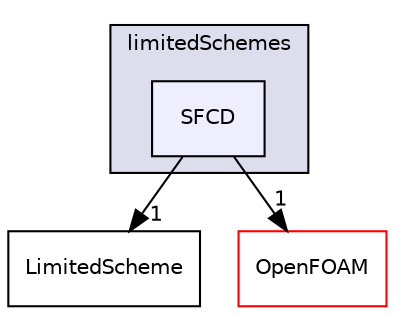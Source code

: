 digraph "src/finiteVolume/interpolation/surfaceInterpolation/limitedSchemes/SFCD" {
  bgcolor=transparent;
  compound=true
  node [ fontsize="10", fontname="Helvetica"];
  edge [ labelfontsize="10", labelfontname="Helvetica"];
  subgraph clusterdir_3b094e1ce2b3f641da0071aec2c4e694 {
    graph [ bgcolor="#ddddee", pencolor="black", label="limitedSchemes" fontname="Helvetica", fontsize="10", URL="dir_3b094e1ce2b3f641da0071aec2c4e694.html"]
  dir_28e738315946edee8a139a9441db8736 [shape=box, label="SFCD", style="filled", fillcolor="#eeeeff", pencolor="black", URL="dir_28e738315946edee8a139a9441db8736.html"];
  }
  dir_f44c3a08494e33395456e53f21ca82c9 [shape=box label="LimitedScheme" URL="dir_f44c3a08494e33395456e53f21ca82c9.html"];
  dir_c5473ff19b20e6ec4dfe5c310b3778a8 [shape=box label="OpenFOAM" color="red" URL="dir_c5473ff19b20e6ec4dfe5c310b3778a8.html"];
  dir_28e738315946edee8a139a9441db8736->dir_f44c3a08494e33395456e53f21ca82c9 [headlabel="1", labeldistance=1.5 headhref="dir_001205_001196.html"];
  dir_28e738315946edee8a139a9441db8736->dir_c5473ff19b20e6ec4dfe5c310b3778a8 [headlabel="1", labeldistance=1.5 headhref="dir_001205_001896.html"];
}

